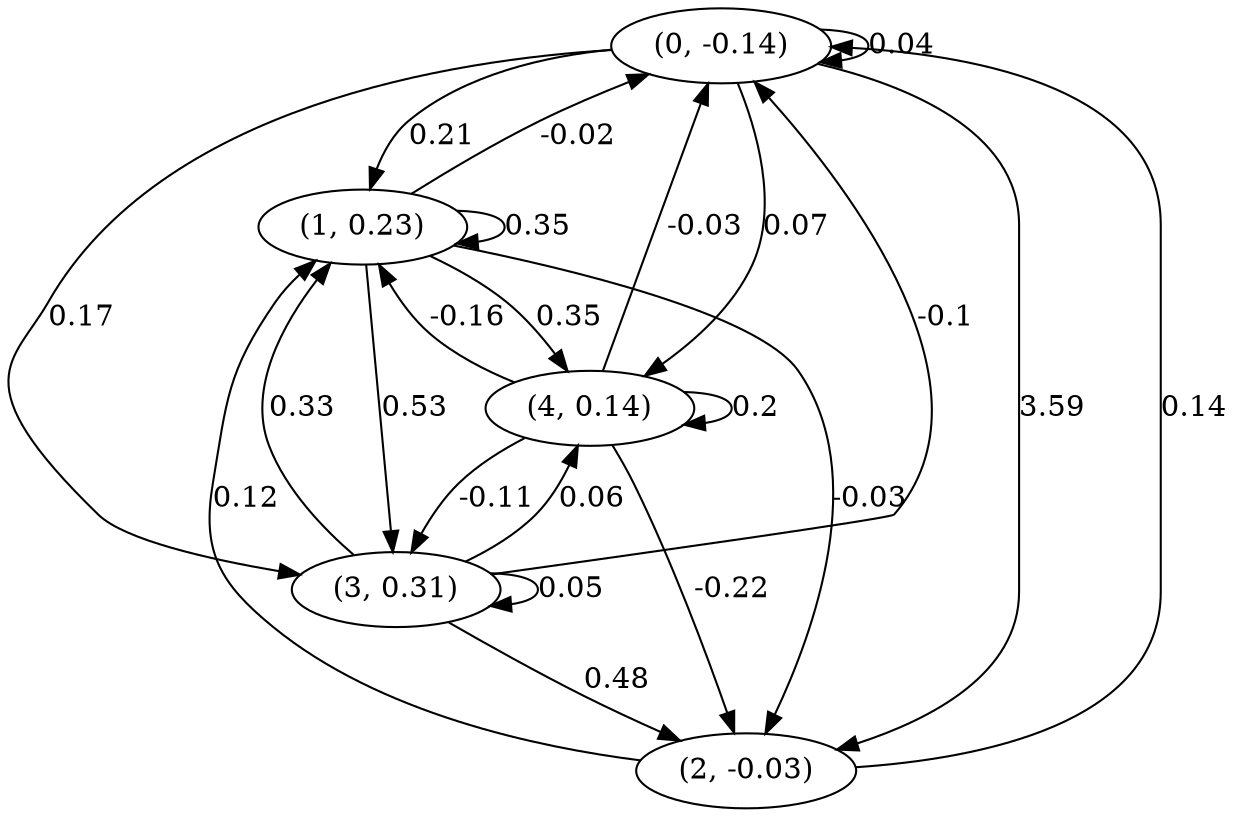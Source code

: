 digraph {
    0 [ label = "(0, -0.14)" ]
    1 [ label = "(1, 0.23)" ]
    2 [ label = "(2, -0.03)" ]
    3 [ label = "(3, 0.31)" ]
    4 [ label = "(4, 0.14)" ]
    0 -> 0 [ label = "0.04" ]
    1 -> 1 [ label = "0.35" ]
    3 -> 3 [ label = "0.05" ]
    4 -> 4 [ label = "0.2" ]
    1 -> 0 [ label = "-0.02" ]
    2 -> 0 [ label = "0.14" ]
    3 -> 0 [ label = "-0.1" ]
    4 -> 0 [ label = "-0.03" ]
    0 -> 1 [ label = "0.21" ]
    2 -> 1 [ label = "0.12" ]
    3 -> 1 [ label = "0.33" ]
    4 -> 1 [ label = "-0.16" ]
    0 -> 2 [ label = "3.59" ]
    1 -> 2 [ label = "-0.03" ]
    3 -> 2 [ label = "0.48" ]
    4 -> 2 [ label = "-0.22" ]
    0 -> 3 [ label = "0.17" ]
    1 -> 3 [ label = "0.53" ]
    4 -> 3 [ label = "-0.11" ]
    0 -> 4 [ label = "0.07" ]
    1 -> 4 [ label = "0.35" ]
    3 -> 4 [ label = "0.06" ]
}

